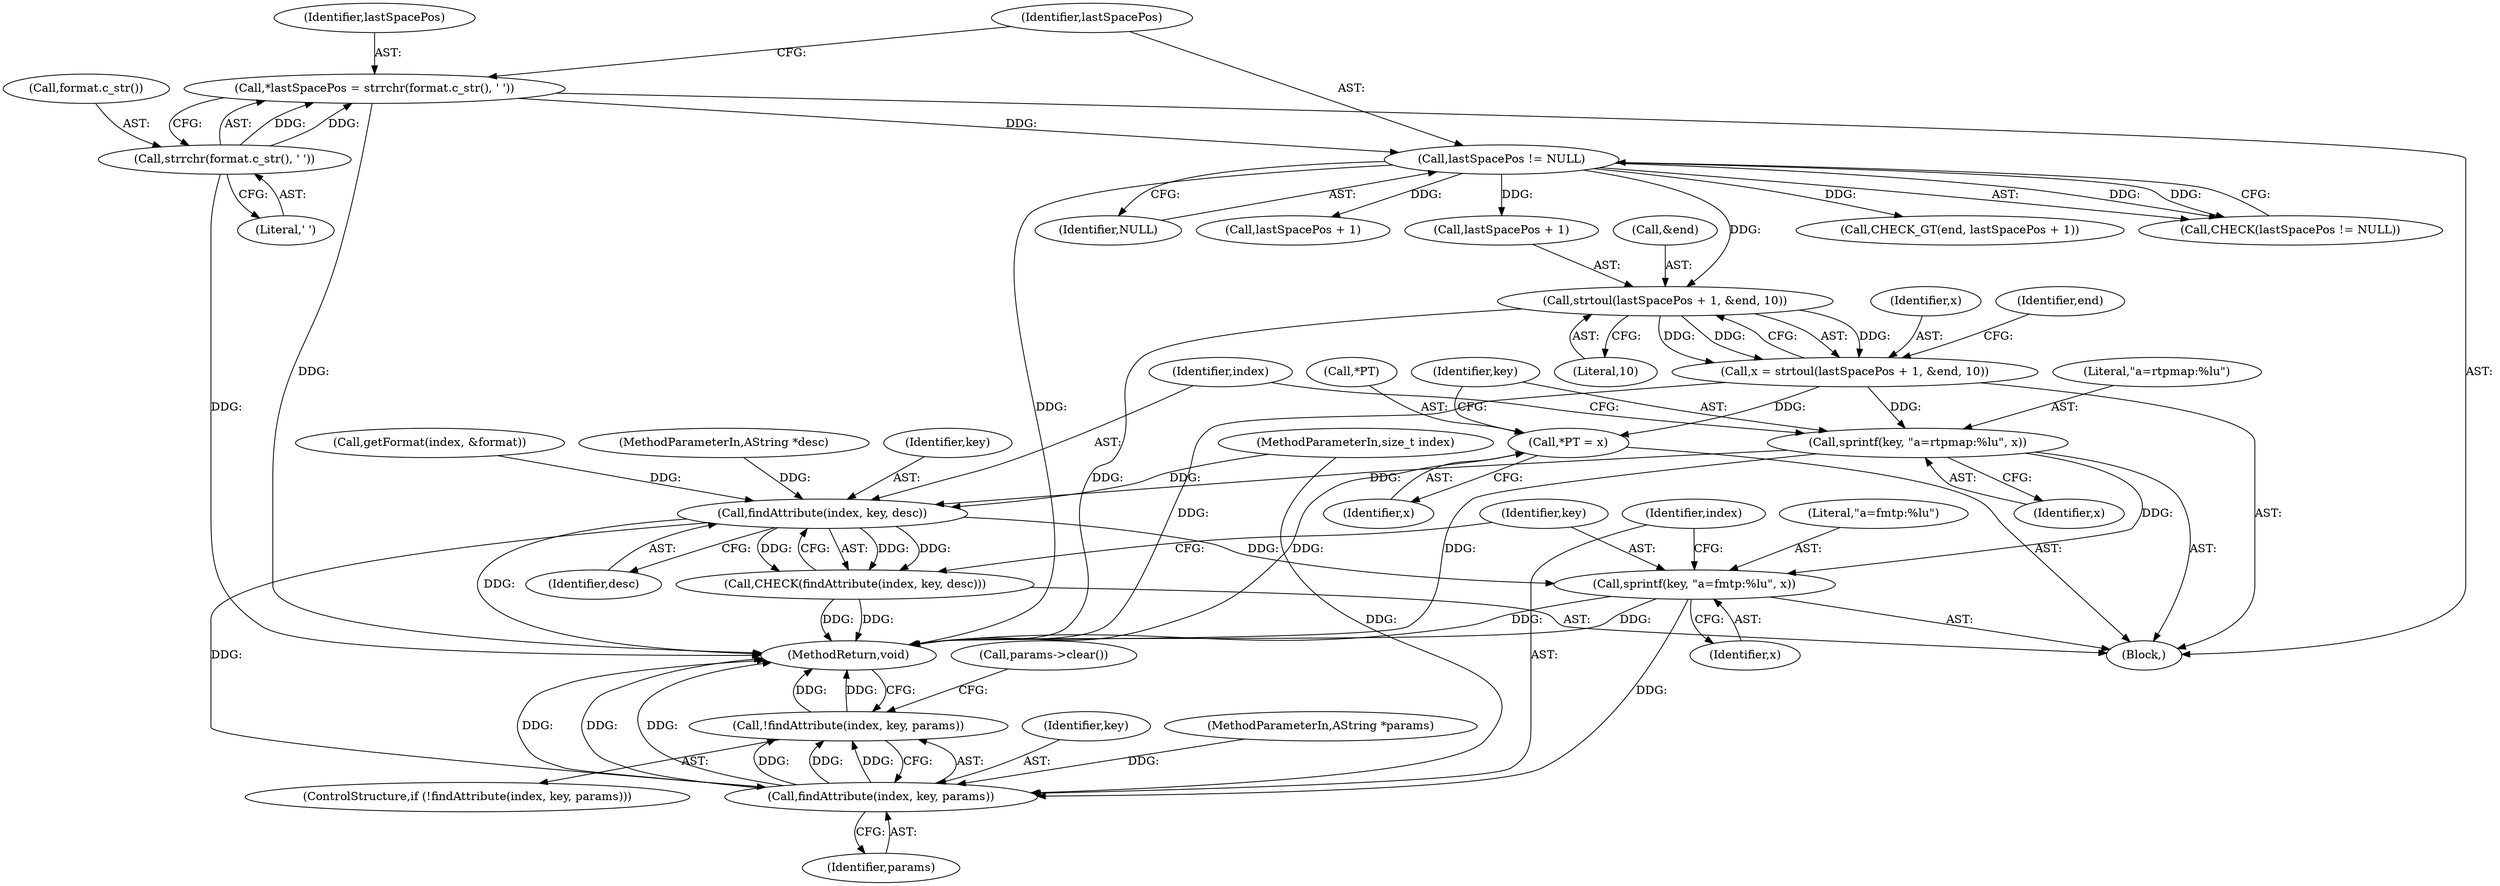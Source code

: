 digraph "1_Android_68f67ef6cf1f41e77337be3bc4bff91f3a3c6324_0@pointer" {
"1000125" [label="(Call,strtoul(lastSpacePos + 1, &end, 10))"];
"1000118" [label="(Call,lastSpacePos != NULL)"];
"1000112" [label="(Call,*lastSpacePos = strrchr(format.c_str(), ' '))"];
"1000114" [label="(Call,strrchr(format.c_str(), ' '))"];
"1000123" [label="(Call,x = strtoul(lastSpacePos + 1, &end, 10))"];
"1000141" [label="(Call,*PT = x)"];
"1000146" [label="(Call,sprintf(key, \"a=rtpmap:%lu\", x))"];
"1000151" [label="(Call,findAttribute(index, key, desc))"];
"1000150" [label="(Call,CHECK(findAttribute(index, key, desc)))"];
"1000155" [label="(Call,sprintf(key, \"a=fmtp:%lu\", x))"];
"1000161" [label="(Call,findAttribute(index, key, params))"];
"1000160" [label="(Call,!findAttribute(index, key, params))"];
"1000147" [label="(Identifier,key)"];
"1000155" [label="(Call,sprintf(key, \"a=fmtp:%lu\", x))"];
"1000120" [label="(Identifier,NULL)"];
"1000142" [label="(Call,*PT)"];
"1000103" [label="(MethodParameterIn,AString *desc)"];
"1000167" [label="(MethodReturn,void)"];
"1000123" [label="(Call,x = strtoul(lastSpacePos + 1, &end, 10))"];
"1000105" [label="(Block,)"];
"1000134" [label="(Call,lastSpacePos + 1)"];
"1000157" [label="(Literal,\"a=fmtp:%lu\")"];
"1000158" [label="(Identifier,x)"];
"1000161" [label="(Call,findAttribute(index, key, params))"];
"1000149" [label="(Identifier,x)"];
"1000151" [label="(Call,findAttribute(index, key, desc))"];
"1000126" [label="(Call,lastSpacePos + 1)"];
"1000133" [label="(Identifier,end)"];
"1000164" [label="(Identifier,params)"];
"1000148" [label="(Literal,\"a=rtpmap:%lu\")"];
"1000159" [label="(ControlStructure,if (!findAttribute(index, key, params)))"];
"1000162" [label="(Identifier,index)"];
"1000116" [label="(Literal,' ')"];
"1000101" [label="(MethodParameterIn,size_t index)"];
"1000131" [label="(Literal,10)"];
"1000125" [label="(Call,strtoul(lastSpacePos + 1, &end, 10))"];
"1000132" [label="(Call,CHECK_GT(end, lastSpacePos + 1))"];
"1000153" [label="(Identifier,key)"];
"1000129" [label="(Call,&end)"];
"1000160" [label="(Call,!findAttribute(index, key, params))"];
"1000166" [label="(Call,params->clear())"];
"1000144" [label="(Identifier,x)"];
"1000150" [label="(Call,CHECK(findAttribute(index, key, desc)))"];
"1000146" [label="(Call,sprintf(key, \"a=rtpmap:%lu\", x))"];
"1000163" [label="(Identifier,key)"];
"1000112" [label="(Call,*lastSpacePos = strrchr(format.c_str(), ' '))"];
"1000119" [label="(Identifier,lastSpacePos)"];
"1000124" [label="(Identifier,x)"];
"1000107" [label="(Call,getFormat(index, &format))"];
"1000113" [label="(Identifier,lastSpacePos)"];
"1000117" [label="(Call,CHECK(lastSpacePos != NULL))"];
"1000115" [label="(Call,format.c_str())"];
"1000104" [label="(MethodParameterIn,AString *params)"];
"1000156" [label="(Identifier,key)"];
"1000154" [label="(Identifier,desc)"];
"1000141" [label="(Call,*PT = x)"];
"1000152" [label="(Identifier,index)"];
"1000114" [label="(Call,strrchr(format.c_str(), ' '))"];
"1000118" [label="(Call,lastSpacePos != NULL)"];
"1000125" -> "1000123"  [label="AST: "];
"1000125" -> "1000131"  [label="CFG: "];
"1000126" -> "1000125"  [label="AST: "];
"1000129" -> "1000125"  [label="AST: "];
"1000131" -> "1000125"  [label="AST: "];
"1000123" -> "1000125"  [label="CFG: "];
"1000125" -> "1000167"  [label="DDG: "];
"1000125" -> "1000123"  [label="DDG: "];
"1000125" -> "1000123"  [label="DDG: "];
"1000125" -> "1000123"  [label="DDG: "];
"1000118" -> "1000125"  [label="DDG: "];
"1000118" -> "1000117"  [label="AST: "];
"1000118" -> "1000120"  [label="CFG: "];
"1000119" -> "1000118"  [label="AST: "];
"1000120" -> "1000118"  [label="AST: "];
"1000117" -> "1000118"  [label="CFG: "];
"1000118" -> "1000167"  [label="DDG: "];
"1000118" -> "1000117"  [label="DDG: "];
"1000118" -> "1000117"  [label="DDG: "];
"1000112" -> "1000118"  [label="DDG: "];
"1000118" -> "1000126"  [label="DDG: "];
"1000118" -> "1000132"  [label="DDG: "];
"1000118" -> "1000134"  [label="DDG: "];
"1000112" -> "1000105"  [label="AST: "];
"1000112" -> "1000114"  [label="CFG: "];
"1000113" -> "1000112"  [label="AST: "];
"1000114" -> "1000112"  [label="AST: "];
"1000119" -> "1000112"  [label="CFG: "];
"1000112" -> "1000167"  [label="DDG: "];
"1000114" -> "1000112"  [label="DDG: "];
"1000114" -> "1000112"  [label="DDG: "];
"1000114" -> "1000116"  [label="CFG: "];
"1000115" -> "1000114"  [label="AST: "];
"1000116" -> "1000114"  [label="AST: "];
"1000114" -> "1000167"  [label="DDG: "];
"1000123" -> "1000105"  [label="AST: "];
"1000124" -> "1000123"  [label="AST: "];
"1000133" -> "1000123"  [label="CFG: "];
"1000123" -> "1000167"  [label="DDG: "];
"1000123" -> "1000141"  [label="DDG: "];
"1000123" -> "1000146"  [label="DDG: "];
"1000141" -> "1000105"  [label="AST: "];
"1000141" -> "1000144"  [label="CFG: "];
"1000142" -> "1000141"  [label="AST: "];
"1000144" -> "1000141"  [label="AST: "];
"1000147" -> "1000141"  [label="CFG: "];
"1000141" -> "1000167"  [label="DDG: "];
"1000146" -> "1000105"  [label="AST: "];
"1000146" -> "1000149"  [label="CFG: "];
"1000147" -> "1000146"  [label="AST: "];
"1000148" -> "1000146"  [label="AST: "];
"1000149" -> "1000146"  [label="AST: "];
"1000152" -> "1000146"  [label="CFG: "];
"1000146" -> "1000167"  [label="DDG: "];
"1000146" -> "1000151"  [label="DDG: "];
"1000146" -> "1000155"  [label="DDG: "];
"1000151" -> "1000150"  [label="AST: "];
"1000151" -> "1000154"  [label="CFG: "];
"1000152" -> "1000151"  [label="AST: "];
"1000153" -> "1000151"  [label="AST: "];
"1000154" -> "1000151"  [label="AST: "];
"1000150" -> "1000151"  [label="CFG: "];
"1000151" -> "1000167"  [label="DDG: "];
"1000151" -> "1000150"  [label="DDG: "];
"1000151" -> "1000150"  [label="DDG: "];
"1000151" -> "1000150"  [label="DDG: "];
"1000107" -> "1000151"  [label="DDG: "];
"1000101" -> "1000151"  [label="DDG: "];
"1000103" -> "1000151"  [label="DDG: "];
"1000151" -> "1000155"  [label="DDG: "];
"1000151" -> "1000161"  [label="DDG: "];
"1000150" -> "1000105"  [label="AST: "];
"1000156" -> "1000150"  [label="CFG: "];
"1000150" -> "1000167"  [label="DDG: "];
"1000150" -> "1000167"  [label="DDG: "];
"1000155" -> "1000105"  [label="AST: "];
"1000155" -> "1000158"  [label="CFG: "];
"1000156" -> "1000155"  [label="AST: "];
"1000157" -> "1000155"  [label="AST: "];
"1000158" -> "1000155"  [label="AST: "];
"1000162" -> "1000155"  [label="CFG: "];
"1000155" -> "1000167"  [label="DDG: "];
"1000155" -> "1000167"  [label="DDG: "];
"1000155" -> "1000161"  [label="DDG: "];
"1000161" -> "1000160"  [label="AST: "];
"1000161" -> "1000164"  [label="CFG: "];
"1000162" -> "1000161"  [label="AST: "];
"1000163" -> "1000161"  [label="AST: "];
"1000164" -> "1000161"  [label="AST: "];
"1000160" -> "1000161"  [label="CFG: "];
"1000161" -> "1000167"  [label="DDG: "];
"1000161" -> "1000167"  [label="DDG: "];
"1000161" -> "1000167"  [label="DDG: "];
"1000161" -> "1000160"  [label="DDG: "];
"1000161" -> "1000160"  [label="DDG: "];
"1000161" -> "1000160"  [label="DDG: "];
"1000101" -> "1000161"  [label="DDG: "];
"1000104" -> "1000161"  [label="DDG: "];
"1000160" -> "1000159"  [label="AST: "];
"1000166" -> "1000160"  [label="CFG: "];
"1000167" -> "1000160"  [label="CFG: "];
"1000160" -> "1000167"  [label="DDG: "];
"1000160" -> "1000167"  [label="DDG: "];
}
